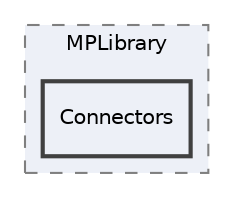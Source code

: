 digraph "Connectors"
{
 // LATEX_PDF_SIZE
  edge [fontname="Helvetica",fontsize="10",labelfontname="Helvetica",labelfontsize="10"];
  node [fontname="Helvetica",fontsize="10",shape=record];
  compound=true
  subgraph clusterdir_50e98ad18d6c888758d06d5024106928 {
    graph [ bgcolor="#edf0f7", pencolor="grey50", style="filled,dashed,", label="MPLibrary", fontname="Helvetica", fontsize="10", URL="dir_50e98ad18d6c888758d06d5024106928.html"]
  dir_0ef840a46d100f7ab7c0e6d4faa9eebf [shape=box, label="Connectors", style="filled,bold,", fillcolor="#edf0f7", color="grey25", URL="dir_0ef840a46d100f7ab7c0e6d4faa9eebf.html"];
  }
}

